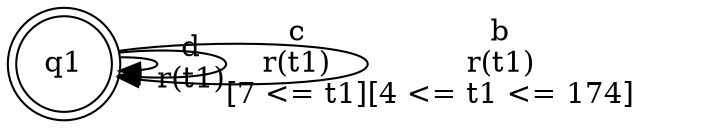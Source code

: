 digraph "tests_1/test17/solution1012/solution" {
	q1[label=q1 shape=doublecircle]
	q1 -> q1[label="d\nr(t1)\n"]
	q1 -> q1[label="c\nr(t1)\n[7 <= t1]"]
	q1 -> q1[label="b\nr(t1)\n[4 <= t1 <= 174]"]
}
